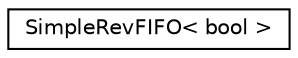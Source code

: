 digraph "Graphical Class Hierarchy"
{
 // LATEX_PDF_SIZE
  edge [fontname="Helvetica",fontsize="10",labelfontname="Helvetica",labelfontsize="10"];
  node [fontname="Helvetica",fontsize="10",shape=record];
  rankdir="LR";
  Node0 [label="SimpleRevFIFO\< bool \>",height=0.2,width=0.4,color="black", fillcolor="white", style="filled",URL="$classoperations__research_1_1_simple_rev_f_i_f_o.html",tooltip=" "];
}

